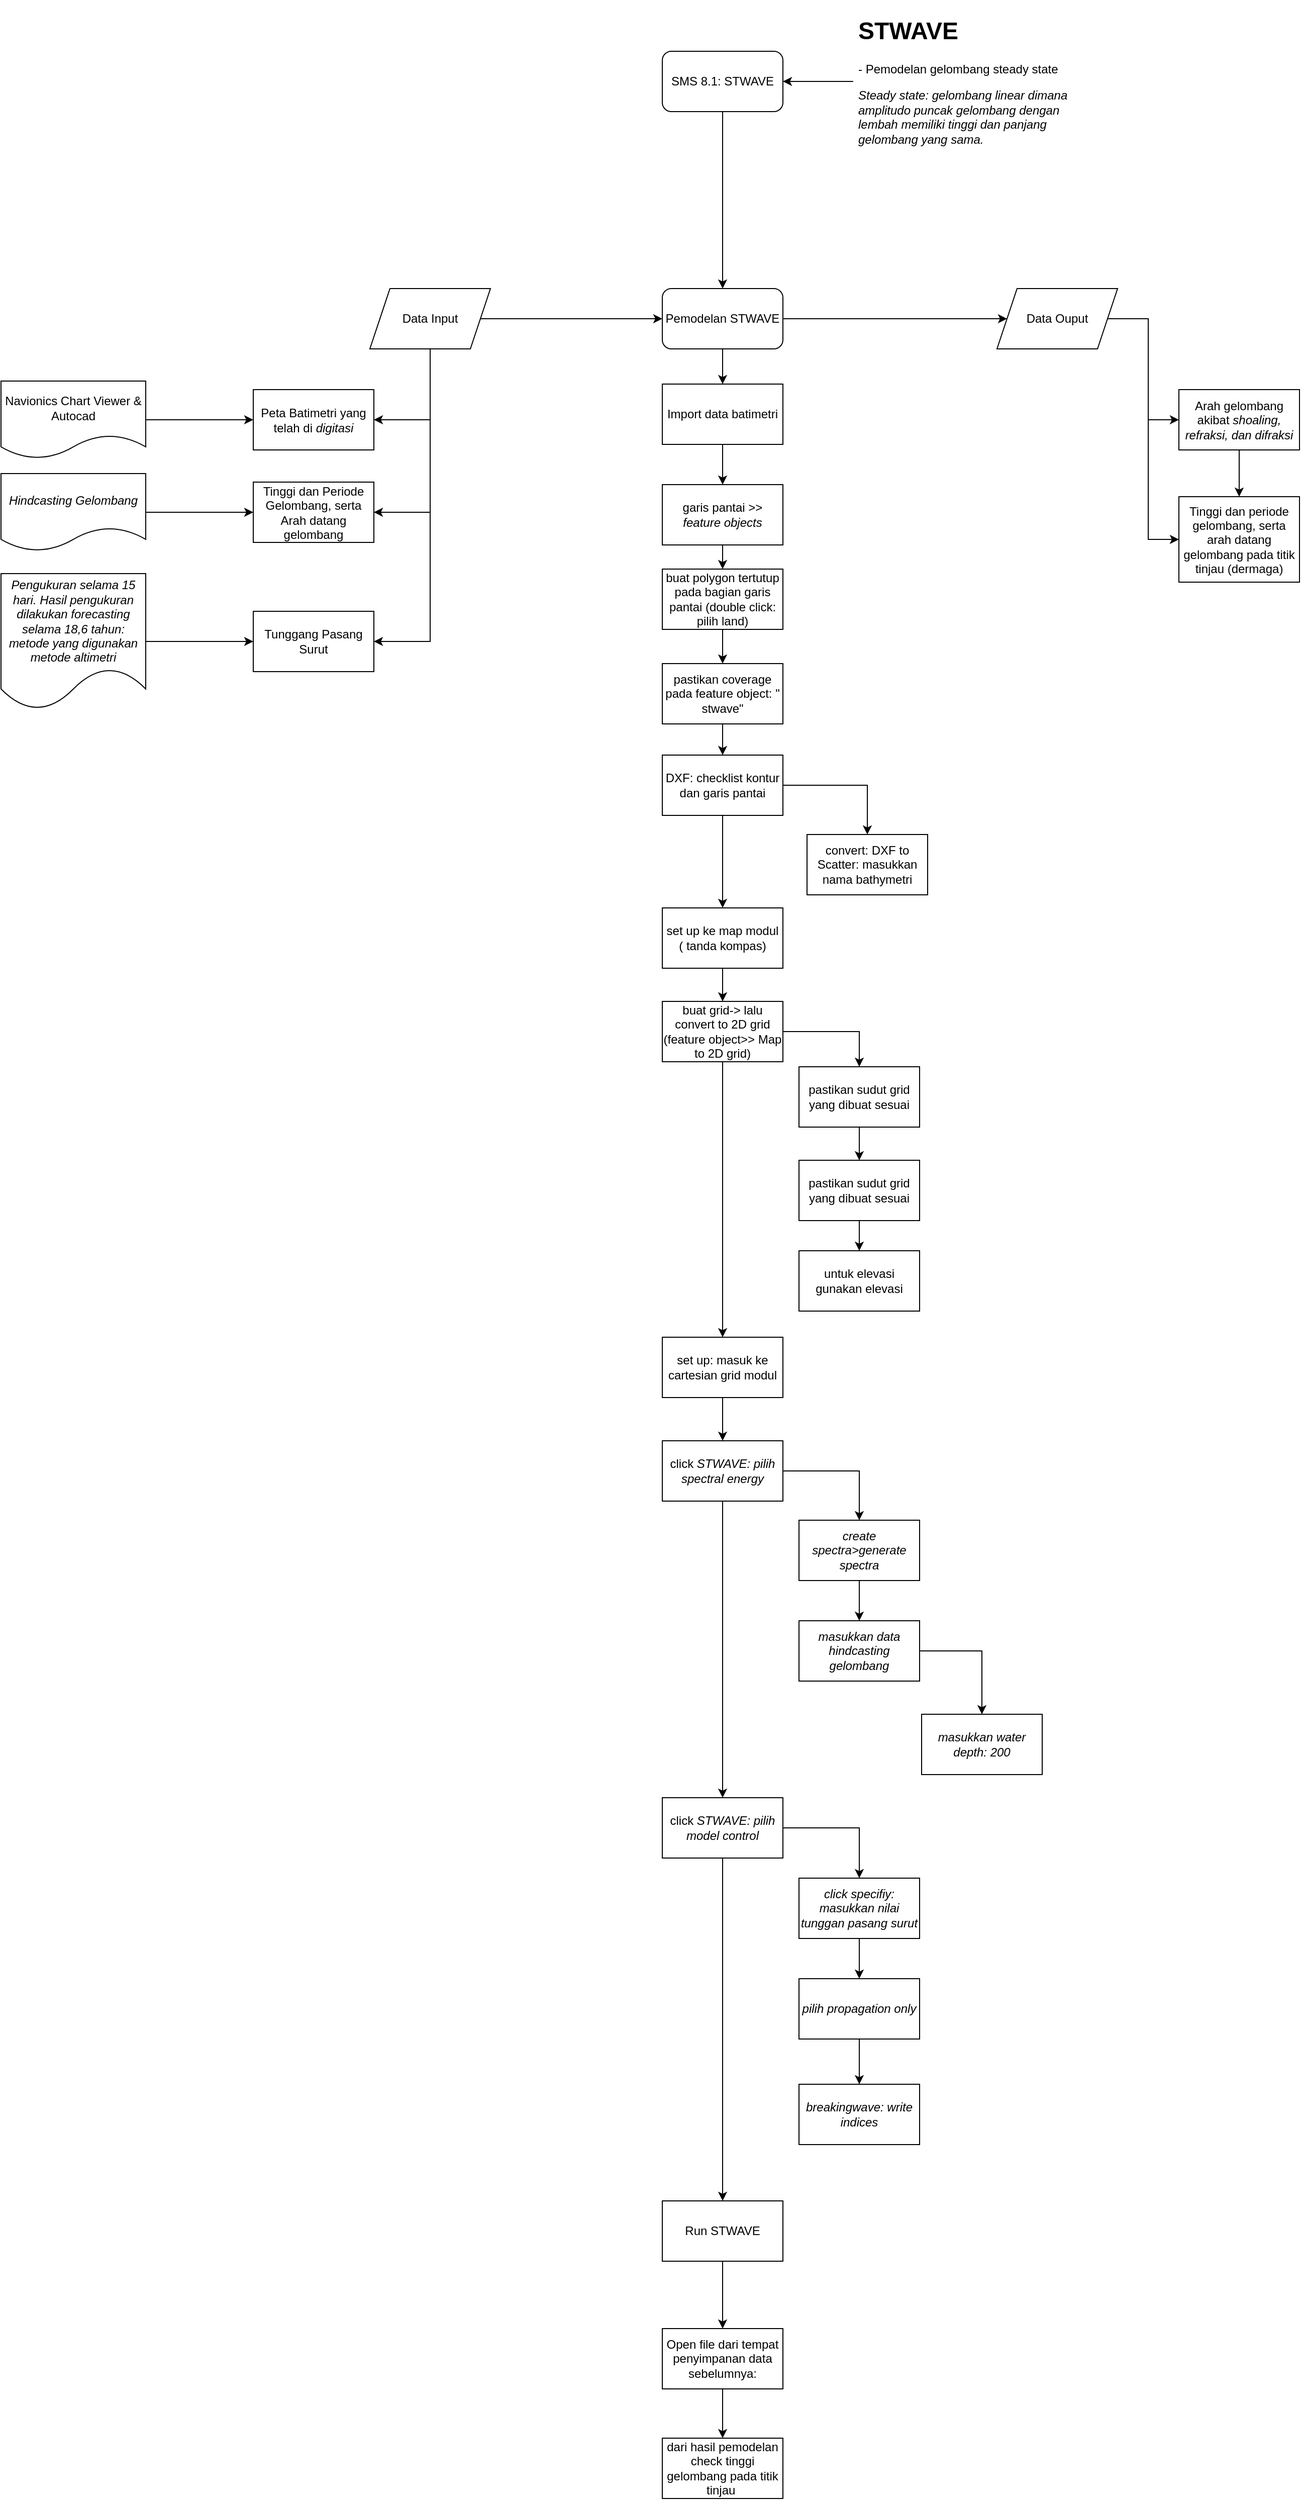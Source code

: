 <mxfile version="20.5.3" type="github">
  <diagram id="6X761wUMOgHPF1Ai5kYA" name="Halaman-1">
    <mxGraphModel dx="1422" dy="794" grid="0" gridSize="10" guides="1" tooltips="1" connect="1" arrows="1" fold="1" page="1" pageScale="1" pageWidth="4681" pageHeight="3300" math="0" shadow="0">
      <root>
        <mxCell id="0" />
        <mxCell id="1" parent="0" />
        <mxCell id="fwMle3afaJR6kdwzlkPQ-7" style="edgeStyle=orthogonalEdgeStyle;rounded=0;orthogonalLoop=1;jettySize=auto;html=1;" edge="1" parent="1" source="fwMle3afaJR6kdwzlkPQ-1" target="fwMle3afaJR6kdwzlkPQ-5">
          <mxGeometry relative="1" as="geometry" />
        </mxCell>
        <mxCell id="fwMle3afaJR6kdwzlkPQ-1" value="SMS 8.1: STWAVE" style="rounded=1;whiteSpace=wrap;html=1;" vertex="1" parent="1">
          <mxGeometry x="751" y="378" width="120" height="60" as="geometry" />
        </mxCell>
        <mxCell id="fwMle3afaJR6kdwzlkPQ-4" style="edgeStyle=orthogonalEdgeStyle;rounded=0;orthogonalLoop=1;jettySize=auto;html=1;" edge="1" parent="1" source="fwMle3afaJR6kdwzlkPQ-3" target="fwMle3afaJR6kdwzlkPQ-1">
          <mxGeometry relative="1" as="geometry" />
        </mxCell>
        <mxCell id="fwMle3afaJR6kdwzlkPQ-3" value="&lt;h1&gt;STWAVE&lt;/h1&gt;&lt;p&gt;- Pemodelan gelombang steady state&lt;/p&gt;&lt;p&gt;&lt;i&gt;Steady state: gelombang linear dimana amplitudo puncak gelombang dengan lembah memiliki tinggi dan panjang gelombang yang sama.&lt;/i&gt;&lt;/p&gt;" style="text;html=1;strokeColor=none;fillColor=none;spacing=5;spacingTop=-20;whiteSpace=wrap;overflow=hidden;rounded=0;" vertex="1" parent="1">
          <mxGeometry x="941" y="337.5" width="232" height="141" as="geometry" />
        </mxCell>
        <mxCell id="fwMle3afaJR6kdwzlkPQ-25" style="edgeStyle=orthogonalEdgeStyle;rounded=0;orthogonalLoop=1;jettySize=auto;html=1;" edge="1" parent="1" source="fwMle3afaJR6kdwzlkPQ-5" target="fwMle3afaJR6kdwzlkPQ-20">
          <mxGeometry relative="1" as="geometry" />
        </mxCell>
        <mxCell id="fwMle3afaJR6kdwzlkPQ-50" style="edgeStyle=orthogonalEdgeStyle;rounded=0;orthogonalLoop=1;jettySize=auto;html=1;exitX=0.5;exitY=1;exitDx=0;exitDy=0;" edge="1" parent="1" source="fwMle3afaJR6kdwzlkPQ-5" target="fwMle3afaJR6kdwzlkPQ-34">
          <mxGeometry relative="1" as="geometry" />
        </mxCell>
        <mxCell id="fwMle3afaJR6kdwzlkPQ-5" value="Pemodelan STWAVE" style="rounded=1;whiteSpace=wrap;html=1;" vertex="1" parent="1">
          <mxGeometry x="751" y="614" width="120" height="60" as="geometry" />
        </mxCell>
        <mxCell id="fwMle3afaJR6kdwzlkPQ-19" style="edgeStyle=orthogonalEdgeStyle;rounded=0;orthogonalLoop=1;jettySize=auto;html=1;" edge="1" parent="1" source="fwMle3afaJR6kdwzlkPQ-6" target="fwMle3afaJR6kdwzlkPQ-5">
          <mxGeometry relative="1" as="geometry" />
        </mxCell>
        <mxCell id="fwMle3afaJR6kdwzlkPQ-26" style="edgeStyle=orthogonalEdgeStyle;rounded=0;orthogonalLoop=1;jettySize=auto;html=1;entryX=1;entryY=0.5;entryDx=0;entryDy=0;" edge="1" parent="1" source="fwMle3afaJR6kdwzlkPQ-6" target="fwMle3afaJR6kdwzlkPQ-9">
          <mxGeometry relative="1" as="geometry" />
        </mxCell>
        <mxCell id="fwMle3afaJR6kdwzlkPQ-27" style="edgeStyle=orthogonalEdgeStyle;rounded=0;orthogonalLoop=1;jettySize=auto;html=1;entryX=1;entryY=0.5;entryDx=0;entryDy=0;" edge="1" parent="1" source="fwMle3afaJR6kdwzlkPQ-6" target="fwMle3afaJR6kdwzlkPQ-13">
          <mxGeometry relative="1" as="geometry" />
        </mxCell>
        <mxCell id="fwMle3afaJR6kdwzlkPQ-28" style="edgeStyle=orthogonalEdgeStyle;rounded=0;orthogonalLoop=1;jettySize=auto;html=1;entryX=1;entryY=0.5;entryDx=0;entryDy=0;" edge="1" parent="1" source="fwMle3afaJR6kdwzlkPQ-6" target="fwMle3afaJR6kdwzlkPQ-16">
          <mxGeometry relative="1" as="geometry" />
        </mxCell>
        <mxCell id="fwMle3afaJR6kdwzlkPQ-6" value="Data Input" style="shape=parallelogram;perimeter=parallelogramPerimeter;whiteSpace=wrap;html=1;fixedSize=1;" vertex="1" parent="1">
          <mxGeometry x="460" y="614" width="120" height="60" as="geometry" />
        </mxCell>
        <mxCell id="fwMle3afaJR6kdwzlkPQ-9" value="Peta Batimetri yang telah di &lt;i&gt;digitasi&lt;/i&gt;" style="rounded=0;whiteSpace=wrap;html=1;" vertex="1" parent="1">
          <mxGeometry x="344" y="714.5" width="120" height="60" as="geometry" />
        </mxCell>
        <mxCell id="fwMle3afaJR6kdwzlkPQ-11" style="edgeStyle=orthogonalEdgeStyle;rounded=0;orthogonalLoop=1;jettySize=auto;html=1;" edge="1" parent="1" source="fwMle3afaJR6kdwzlkPQ-10" target="fwMle3afaJR6kdwzlkPQ-9">
          <mxGeometry relative="1" as="geometry" />
        </mxCell>
        <mxCell id="fwMle3afaJR6kdwzlkPQ-10" value="Navionics Chart Viewer &amp;amp; Autocad" style="shape=document;whiteSpace=wrap;html=1;boundedLbl=1;" vertex="1" parent="1">
          <mxGeometry x="93" y="706" width="144" height="77" as="geometry" />
        </mxCell>
        <mxCell id="fwMle3afaJR6kdwzlkPQ-13" value="Tinggi dan Periode Gelombang, serta Arah datang gelombang" style="rounded=0;whiteSpace=wrap;html=1;" vertex="1" parent="1">
          <mxGeometry x="344" y="806.5" width="120" height="60" as="geometry" />
        </mxCell>
        <mxCell id="fwMle3afaJR6kdwzlkPQ-15" style="edgeStyle=orthogonalEdgeStyle;rounded=0;orthogonalLoop=1;jettySize=auto;html=1;" edge="1" parent="1" source="fwMle3afaJR6kdwzlkPQ-14" target="fwMle3afaJR6kdwzlkPQ-13">
          <mxGeometry relative="1" as="geometry" />
        </mxCell>
        <mxCell id="fwMle3afaJR6kdwzlkPQ-14" value="&lt;i&gt;Hindcasting Gelombang&lt;/i&gt;" style="shape=document;whiteSpace=wrap;html=1;boundedLbl=1;" vertex="1" parent="1">
          <mxGeometry x="93" y="798" width="144" height="77" as="geometry" />
        </mxCell>
        <mxCell id="fwMle3afaJR6kdwzlkPQ-16" value="Tunggang Pasang Surut" style="rounded=0;whiteSpace=wrap;html=1;" vertex="1" parent="1">
          <mxGeometry x="344" y="935" width="120" height="60" as="geometry" />
        </mxCell>
        <mxCell id="fwMle3afaJR6kdwzlkPQ-18" style="edgeStyle=orthogonalEdgeStyle;rounded=0;orthogonalLoop=1;jettySize=auto;html=1;exitX=1;exitY=0.5;exitDx=0;exitDy=0;" edge="1" parent="1" source="fwMle3afaJR6kdwzlkPQ-17" target="fwMle3afaJR6kdwzlkPQ-16">
          <mxGeometry relative="1" as="geometry" />
        </mxCell>
        <mxCell id="fwMle3afaJR6kdwzlkPQ-17" value="&lt;i&gt;Pengukuran selama 15 hari. Hasil pengukuran dilakukan forecasting selama 18,6 tahun: metode yang digunakan metode altimetri&lt;/i&gt;" style="shape=document;whiteSpace=wrap;html=1;boundedLbl=1;" vertex="1" parent="1">
          <mxGeometry x="93" y="897.5" width="144" height="135" as="geometry" />
        </mxCell>
        <mxCell id="fwMle3afaJR6kdwzlkPQ-32" style="edgeStyle=orthogonalEdgeStyle;rounded=0;orthogonalLoop=1;jettySize=auto;html=1;entryX=0;entryY=0.5;entryDx=0;entryDy=0;" edge="1" parent="1" source="fwMle3afaJR6kdwzlkPQ-20" target="fwMle3afaJR6kdwzlkPQ-21">
          <mxGeometry relative="1" as="geometry" />
        </mxCell>
        <mxCell id="fwMle3afaJR6kdwzlkPQ-33" style="edgeStyle=orthogonalEdgeStyle;rounded=0;orthogonalLoop=1;jettySize=auto;html=1;entryX=0;entryY=0.5;entryDx=0;entryDy=0;" edge="1" parent="1" source="fwMle3afaJR6kdwzlkPQ-20" target="fwMle3afaJR6kdwzlkPQ-22">
          <mxGeometry relative="1" as="geometry" />
        </mxCell>
        <mxCell id="fwMle3afaJR6kdwzlkPQ-20" value="Data Ouput" style="shape=parallelogram;perimeter=parallelogramPerimeter;whiteSpace=wrap;html=1;fixedSize=1;" vertex="1" parent="1">
          <mxGeometry x="1084" y="614" width="120" height="60" as="geometry" />
        </mxCell>
        <mxCell id="fwMle3afaJR6kdwzlkPQ-24" style="edgeStyle=orthogonalEdgeStyle;rounded=0;orthogonalLoop=1;jettySize=auto;html=1;" edge="1" parent="1" source="fwMle3afaJR6kdwzlkPQ-21" target="fwMle3afaJR6kdwzlkPQ-22">
          <mxGeometry relative="1" as="geometry" />
        </mxCell>
        <mxCell id="fwMle3afaJR6kdwzlkPQ-21" value="Arah gelombang akibat &lt;i&gt;shoaling, refraksi, dan difraksi&lt;/i&gt;" style="rounded=0;whiteSpace=wrap;html=1;" vertex="1" parent="1">
          <mxGeometry x="1265" y="714.5" width="120" height="60" as="geometry" />
        </mxCell>
        <mxCell id="fwMle3afaJR6kdwzlkPQ-22" value="Tinggi dan periode gelombang, serta arah datang gelombang pada titik tinjau (dermaga)" style="rounded=0;whiteSpace=wrap;html=1;" vertex="1" parent="1">
          <mxGeometry x="1265" y="821" width="120" height="85" as="geometry" />
        </mxCell>
        <mxCell id="fwMle3afaJR6kdwzlkPQ-51" style="edgeStyle=orthogonalEdgeStyle;rounded=0;orthogonalLoop=1;jettySize=auto;html=1;" edge="1" parent="1" source="fwMle3afaJR6kdwzlkPQ-34" target="fwMle3afaJR6kdwzlkPQ-35">
          <mxGeometry relative="1" as="geometry" />
        </mxCell>
        <mxCell id="fwMle3afaJR6kdwzlkPQ-34" value="Import data batimetri" style="rounded=0;whiteSpace=wrap;html=1;" vertex="1" parent="1">
          <mxGeometry x="751" y="709" width="120" height="60" as="geometry" />
        </mxCell>
        <mxCell id="fwMle3afaJR6kdwzlkPQ-52" style="edgeStyle=orthogonalEdgeStyle;rounded=0;orthogonalLoop=1;jettySize=auto;html=1;" edge="1" parent="1" source="fwMle3afaJR6kdwzlkPQ-35" target="fwMle3afaJR6kdwzlkPQ-36">
          <mxGeometry relative="1" as="geometry" />
        </mxCell>
        <mxCell id="fwMle3afaJR6kdwzlkPQ-35" value="garis pantai &amp;gt;&amp;gt; &lt;i&gt;feature objects&lt;/i&gt;" style="rounded=0;whiteSpace=wrap;html=1;" vertex="1" parent="1">
          <mxGeometry x="751" y="809" width="120" height="60" as="geometry" />
        </mxCell>
        <mxCell id="fwMle3afaJR6kdwzlkPQ-53" style="edgeStyle=orthogonalEdgeStyle;rounded=0;orthogonalLoop=1;jettySize=auto;html=1;" edge="1" parent="1" source="fwMle3afaJR6kdwzlkPQ-36" target="fwMle3afaJR6kdwzlkPQ-37">
          <mxGeometry relative="1" as="geometry" />
        </mxCell>
        <mxCell id="fwMle3afaJR6kdwzlkPQ-36" value="buat polygon tertutup pada bagian garis pantai (double click: pilih land)" style="rounded=0;whiteSpace=wrap;html=1;" vertex="1" parent="1">
          <mxGeometry x="751" y="893" width="120" height="60" as="geometry" />
        </mxCell>
        <mxCell id="fwMle3afaJR6kdwzlkPQ-54" style="edgeStyle=orthogonalEdgeStyle;rounded=0;orthogonalLoop=1;jettySize=auto;html=1;" edge="1" parent="1" source="fwMle3afaJR6kdwzlkPQ-37" target="fwMle3afaJR6kdwzlkPQ-42">
          <mxGeometry relative="1" as="geometry" />
        </mxCell>
        <mxCell id="fwMle3afaJR6kdwzlkPQ-37" value="pastikan coverage pada feature object: &quot; stwave&quot;" style="rounded=0;whiteSpace=wrap;html=1;" vertex="1" parent="1">
          <mxGeometry x="751" y="987" width="120" height="60" as="geometry" />
        </mxCell>
        <mxCell id="fwMle3afaJR6kdwzlkPQ-58" style="edgeStyle=orthogonalEdgeStyle;rounded=0;orthogonalLoop=1;jettySize=auto;html=1;" edge="1" parent="1" source="fwMle3afaJR6kdwzlkPQ-38" target="fwMle3afaJR6kdwzlkPQ-45">
          <mxGeometry relative="1" as="geometry" />
        </mxCell>
        <mxCell id="fwMle3afaJR6kdwzlkPQ-59" style="edgeStyle=orthogonalEdgeStyle;rounded=0;orthogonalLoop=1;jettySize=auto;html=1;" edge="1" parent="1" source="fwMle3afaJR6kdwzlkPQ-38" target="fwMle3afaJR6kdwzlkPQ-39">
          <mxGeometry relative="1" as="geometry" />
        </mxCell>
        <mxCell id="fwMle3afaJR6kdwzlkPQ-38" value="buat grid-&amp;gt; lalu convert to 2D grid (feature object&amp;gt;&amp;gt; Map to 2D grid)" style="rounded=0;whiteSpace=wrap;html=1;" vertex="1" parent="1">
          <mxGeometry x="751" y="1323" width="120" height="60" as="geometry" />
        </mxCell>
        <mxCell id="fwMle3afaJR6kdwzlkPQ-61" style="edgeStyle=orthogonalEdgeStyle;rounded=0;orthogonalLoop=1;jettySize=auto;html=1;" edge="1" parent="1" source="fwMle3afaJR6kdwzlkPQ-39" target="fwMle3afaJR6kdwzlkPQ-40">
          <mxGeometry relative="1" as="geometry" />
        </mxCell>
        <mxCell id="fwMle3afaJR6kdwzlkPQ-39" value="pastikan sudut grid yang dibuat sesuai" style="rounded=0;whiteSpace=wrap;html=1;" vertex="1" parent="1">
          <mxGeometry x="887" y="1388" width="120" height="60" as="geometry" />
        </mxCell>
        <mxCell id="fwMle3afaJR6kdwzlkPQ-62" style="edgeStyle=orthogonalEdgeStyle;rounded=0;orthogonalLoop=1;jettySize=auto;html=1;" edge="1" parent="1" source="fwMle3afaJR6kdwzlkPQ-40" target="fwMle3afaJR6kdwzlkPQ-41">
          <mxGeometry relative="1" as="geometry" />
        </mxCell>
        <mxCell id="fwMle3afaJR6kdwzlkPQ-40" value="pastikan sudut grid yang dibuat sesuai" style="rounded=0;whiteSpace=wrap;html=1;" vertex="1" parent="1">
          <mxGeometry x="887" y="1481" width="120" height="60" as="geometry" />
        </mxCell>
        <mxCell id="fwMle3afaJR6kdwzlkPQ-41" value="untuk elevasi gunakan elevasi" style="rounded=0;whiteSpace=wrap;html=1;" vertex="1" parent="1">
          <mxGeometry x="887" y="1571" width="120" height="60" as="geometry" />
        </mxCell>
        <mxCell id="fwMle3afaJR6kdwzlkPQ-55" style="edgeStyle=orthogonalEdgeStyle;rounded=0;orthogonalLoop=1;jettySize=auto;html=1;" edge="1" parent="1" source="fwMle3afaJR6kdwzlkPQ-42" target="fwMle3afaJR6kdwzlkPQ-44">
          <mxGeometry relative="1" as="geometry" />
        </mxCell>
        <mxCell id="fwMle3afaJR6kdwzlkPQ-56" style="edgeStyle=orthogonalEdgeStyle;rounded=0;orthogonalLoop=1;jettySize=auto;html=1;" edge="1" parent="1" source="fwMle3afaJR6kdwzlkPQ-42" target="fwMle3afaJR6kdwzlkPQ-43">
          <mxGeometry relative="1" as="geometry" />
        </mxCell>
        <mxCell id="fwMle3afaJR6kdwzlkPQ-42" value="DXF: checklist kontur dan garis pantai" style="rounded=0;whiteSpace=wrap;html=1;" vertex="1" parent="1">
          <mxGeometry x="751" y="1078" width="120" height="60" as="geometry" />
        </mxCell>
        <mxCell id="fwMle3afaJR6kdwzlkPQ-43" value="convert: DXF to Scatter: masukkan nama bathymetri" style="rounded=0;whiteSpace=wrap;html=1;" vertex="1" parent="1">
          <mxGeometry x="895" y="1157" width="120" height="60" as="geometry" />
        </mxCell>
        <mxCell id="fwMle3afaJR6kdwzlkPQ-57" style="edgeStyle=orthogonalEdgeStyle;rounded=0;orthogonalLoop=1;jettySize=auto;html=1;" edge="1" parent="1" source="fwMle3afaJR6kdwzlkPQ-44" target="fwMle3afaJR6kdwzlkPQ-38">
          <mxGeometry relative="1" as="geometry" />
        </mxCell>
        <mxCell id="fwMle3afaJR6kdwzlkPQ-44" value="set up ke map modul ( tanda kompas)" style="rounded=0;whiteSpace=wrap;html=1;" vertex="1" parent="1">
          <mxGeometry x="751" y="1230" width="120" height="60" as="geometry" />
        </mxCell>
        <mxCell id="fwMle3afaJR6kdwzlkPQ-63" style="edgeStyle=orthogonalEdgeStyle;rounded=0;orthogonalLoop=1;jettySize=auto;html=1;" edge="1" parent="1" source="fwMle3afaJR6kdwzlkPQ-45" target="fwMle3afaJR6kdwzlkPQ-46">
          <mxGeometry relative="1" as="geometry" />
        </mxCell>
        <mxCell id="fwMle3afaJR6kdwzlkPQ-45" value="set up: masuk ke cartesian grid modul" style="rounded=0;whiteSpace=wrap;html=1;" vertex="1" parent="1">
          <mxGeometry x="751" y="1657" width="120" height="60" as="geometry" />
        </mxCell>
        <mxCell id="fwMle3afaJR6kdwzlkPQ-64" style="edgeStyle=orthogonalEdgeStyle;rounded=0;orthogonalLoop=1;jettySize=auto;html=1;" edge="1" parent="1" source="fwMle3afaJR6kdwzlkPQ-46" target="fwMle3afaJR6kdwzlkPQ-47">
          <mxGeometry relative="1" as="geometry" />
        </mxCell>
        <mxCell id="fwMle3afaJR6kdwzlkPQ-74" style="edgeStyle=orthogonalEdgeStyle;rounded=0;orthogonalLoop=1;jettySize=auto;html=1;" edge="1" parent="1" source="fwMle3afaJR6kdwzlkPQ-46" target="fwMle3afaJR6kdwzlkPQ-67">
          <mxGeometry relative="1" as="geometry" />
        </mxCell>
        <mxCell id="fwMle3afaJR6kdwzlkPQ-46" value="click &lt;i&gt;STWAVE: pilih spectral energy&lt;/i&gt;" style="rounded=0;whiteSpace=wrap;html=1;" vertex="1" parent="1">
          <mxGeometry x="751" y="1760" width="120" height="60" as="geometry" />
        </mxCell>
        <mxCell id="fwMle3afaJR6kdwzlkPQ-65" style="edgeStyle=orthogonalEdgeStyle;rounded=0;orthogonalLoop=1;jettySize=auto;html=1;" edge="1" parent="1" source="fwMle3afaJR6kdwzlkPQ-47" target="fwMle3afaJR6kdwzlkPQ-48">
          <mxGeometry relative="1" as="geometry" />
        </mxCell>
        <mxCell id="fwMle3afaJR6kdwzlkPQ-47" value="&lt;i&gt;create spectra&amp;gt;generate spectra&lt;/i&gt;" style="rounded=0;whiteSpace=wrap;html=1;" vertex="1" parent="1">
          <mxGeometry x="887" y="1839" width="120" height="60" as="geometry" />
        </mxCell>
        <mxCell id="fwMle3afaJR6kdwzlkPQ-66" style="edgeStyle=orthogonalEdgeStyle;rounded=0;orthogonalLoop=1;jettySize=auto;html=1;" edge="1" parent="1" source="fwMle3afaJR6kdwzlkPQ-48" target="fwMle3afaJR6kdwzlkPQ-49">
          <mxGeometry relative="1" as="geometry" />
        </mxCell>
        <mxCell id="fwMle3afaJR6kdwzlkPQ-48" value="&lt;i&gt;masukkan data hindcasting gelombang&lt;/i&gt;" style="rounded=0;whiteSpace=wrap;html=1;" vertex="1" parent="1">
          <mxGeometry x="887" y="1939" width="120" height="60" as="geometry" />
        </mxCell>
        <mxCell id="fwMle3afaJR6kdwzlkPQ-49" value="&lt;i&gt;masukkan water depth: 200&lt;/i&gt;" style="rounded=0;whiteSpace=wrap;html=1;" vertex="1" parent="1">
          <mxGeometry x="1009" y="2032" width="120" height="60" as="geometry" />
        </mxCell>
        <mxCell id="fwMle3afaJR6kdwzlkPQ-75" style="edgeStyle=orthogonalEdgeStyle;rounded=0;orthogonalLoop=1;jettySize=auto;html=1;entryX=0.5;entryY=0;entryDx=0;entryDy=0;" edge="1" parent="1" source="fwMle3afaJR6kdwzlkPQ-67" target="fwMle3afaJR6kdwzlkPQ-71">
          <mxGeometry relative="1" as="geometry" />
        </mxCell>
        <mxCell id="fwMle3afaJR6kdwzlkPQ-78" style="edgeStyle=orthogonalEdgeStyle;rounded=0;orthogonalLoop=1;jettySize=auto;html=1;" edge="1" parent="1" source="fwMle3afaJR6kdwzlkPQ-67" target="fwMle3afaJR6kdwzlkPQ-69">
          <mxGeometry relative="1" as="geometry" />
        </mxCell>
        <mxCell id="fwMle3afaJR6kdwzlkPQ-67" value="click &lt;i&gt;STWAVE: pilih model control&lt;/i&gt;" style="rounded=0;whiteSpace=wrap;html=1;" vertex="1" parent="1">
          <mxGeometry x="751" y="2115" width="120" height="60" as="geometry" />
        </mxCell>
        <mxCell id="fwMle3afaJR6kdwzlkPQ-80" style="edgeStyle=orthogonalEdgeStyle;rounded=0;orthogonalLoop=1;jettySize=auto;html=1;" edge="1" parent="1" source="fwMle3afaJR6kdwzlkPQ-68" target="fwMle3afaJR6kdwzlkPQ-70">
          <mxGeometry relative="1" as="geometry" />
        </mxCell>
        <mxCell id="fwMle3afaJR6kdwzlkPQ-68" value="&lt;i&gt;pilih propagation only&lt;/i&gt;" style="rounded=0;whiteSpace=wrap;html=1;" vertex="1" parent="1">
          <mxGeometry x="887" y="2295" width="120" height="60" as="geometry" />
        </mxCell>
        <mxCell id="fwMle3afaJR6kdwzlkPQ-79" style="edgeStyle=orthogonalEdgeStyle;rounded=0;orthogonalLoop=1;jettySize=auto;html=1;" edge="1" parent="1" source="fwMle3afaJR6kdwzlkPQ-69" target="fwMle3afaJR6kdwzlkPQ-68">
          <mxGeometry relative="1" as="geometry" />
        </mxCell>
        <mxCell id="fwMle3afaJR6kdwzlkPQ-69" value="&lt;i&gt;click specifiy: masukkan nilai tunggan pasang surut&lt;/i&gt;" style="rounded=0;whiteSpace=wrap;html=1;" vertex="1" parent="1">
          <mxGeometry x="887" y="2195" width="120" height="60" as="geometry" />
        </mxCell>
        <mxCell id="fwMle3afaJR6kdwzlkPQ-70" value="&lt;i&gt;breakingwave: write indices&lt;/i&gt;" style="rounded=0;whiteSpace=wrap;html=1;" vertex="1" parent="1">
          <mxGeometry x="887" y="2400" width="120" height="60" as="geometry" />
        </mxCell>
        <mxCell id="fwMle3afaJR6kdwzlkPQ-76" style="edgeStyle=orthogonalEdgeStyle;rounded=0;orthogonalLoop=1;jettySize=auto;html=1;" edge="1" parent="1" source="fwMle3afaJR6kdwzlkPQ-71" target="fwMle3afaJR6kdwzlkPQ-72">
          <mxGeometry relative="1" as="geometry" />
        </mxCell>
        <mxCell id="fwMle3afaJR6kdwzlkPQ-71" value="Run STWAVE" style="rounded=0;whiteSpace=wrap;html=1;" vertex="1" parent="1">
          <mxGeometry x="751" y="2516" width="120" height="60" as="geometry" />
        </mxCell>
        <mxCell id="fwMle3afaJR6kdwzlkPQ-77" style="edgeStyle=orthogonalEdgeStyle;rounded=0;orthogonalLoop=1;jettySize=auto;html=1;" edge="1" parent="1" source="fwMle3afaJR6kdwzlkPQ-72" target="fwMle3afaJR6kdwzlkPQ-73">
          <mxGeometry relative="1" as="geometry" />
        </mxCell>
        <mxCell id="fwMle3afaJR6kdwzlkPQ-72" value="Open file dari tempat penyimpanan data sebelumnya:" style="rounded=0;whiteSpace=wrap;html=1;" vertex="1" parent="1">
          <mxGeometry x="751" y="2643" width="120" height="60" as="geometry" />
        </mxCell>
        <mxCell id="fwMle3afaJR6kdwzlkPQ-73" value="dari hasil pemodelan check tinggi gelombang pada titik tinjau&amp;nbsp;" style="rounded=0;whiteSpace=wrap;html=1;" vertex="1" parent="1">
          <mxGeometry x="751" y="2752" width="120" height="60" as="geometry" />
        </mxCell>
      </root>
    </mxGraphModel>
  </diagram>
</mxfile>
